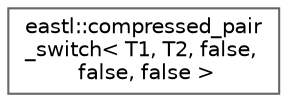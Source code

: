 digraph "类继承关系图"
{
 // LATEX_PDF_SIZE
  bgcolor="transparent";
  edge [fontname=Helvetica,fontsize=10,labelfontname=Helvetica,labelfontsize=10];
  node [fontname=Helvetica,fontsize=10,shape=box,height=0.2,width=0.4];
  rankdir="LR";
  Node0 [id="Node000000",label="eastl::compressed_pair\l_switch\< T1, T2, false,\l false, false \>",height=0.2,width=0.4,color="grey40", fillcolor="white", style="filled",URL="$structeastl_1_1compressed__pair__switch_3_01_t1_00_01_t2_00_01false_00_01false_00_01false_01_4.html",tooltip=" "];
}
